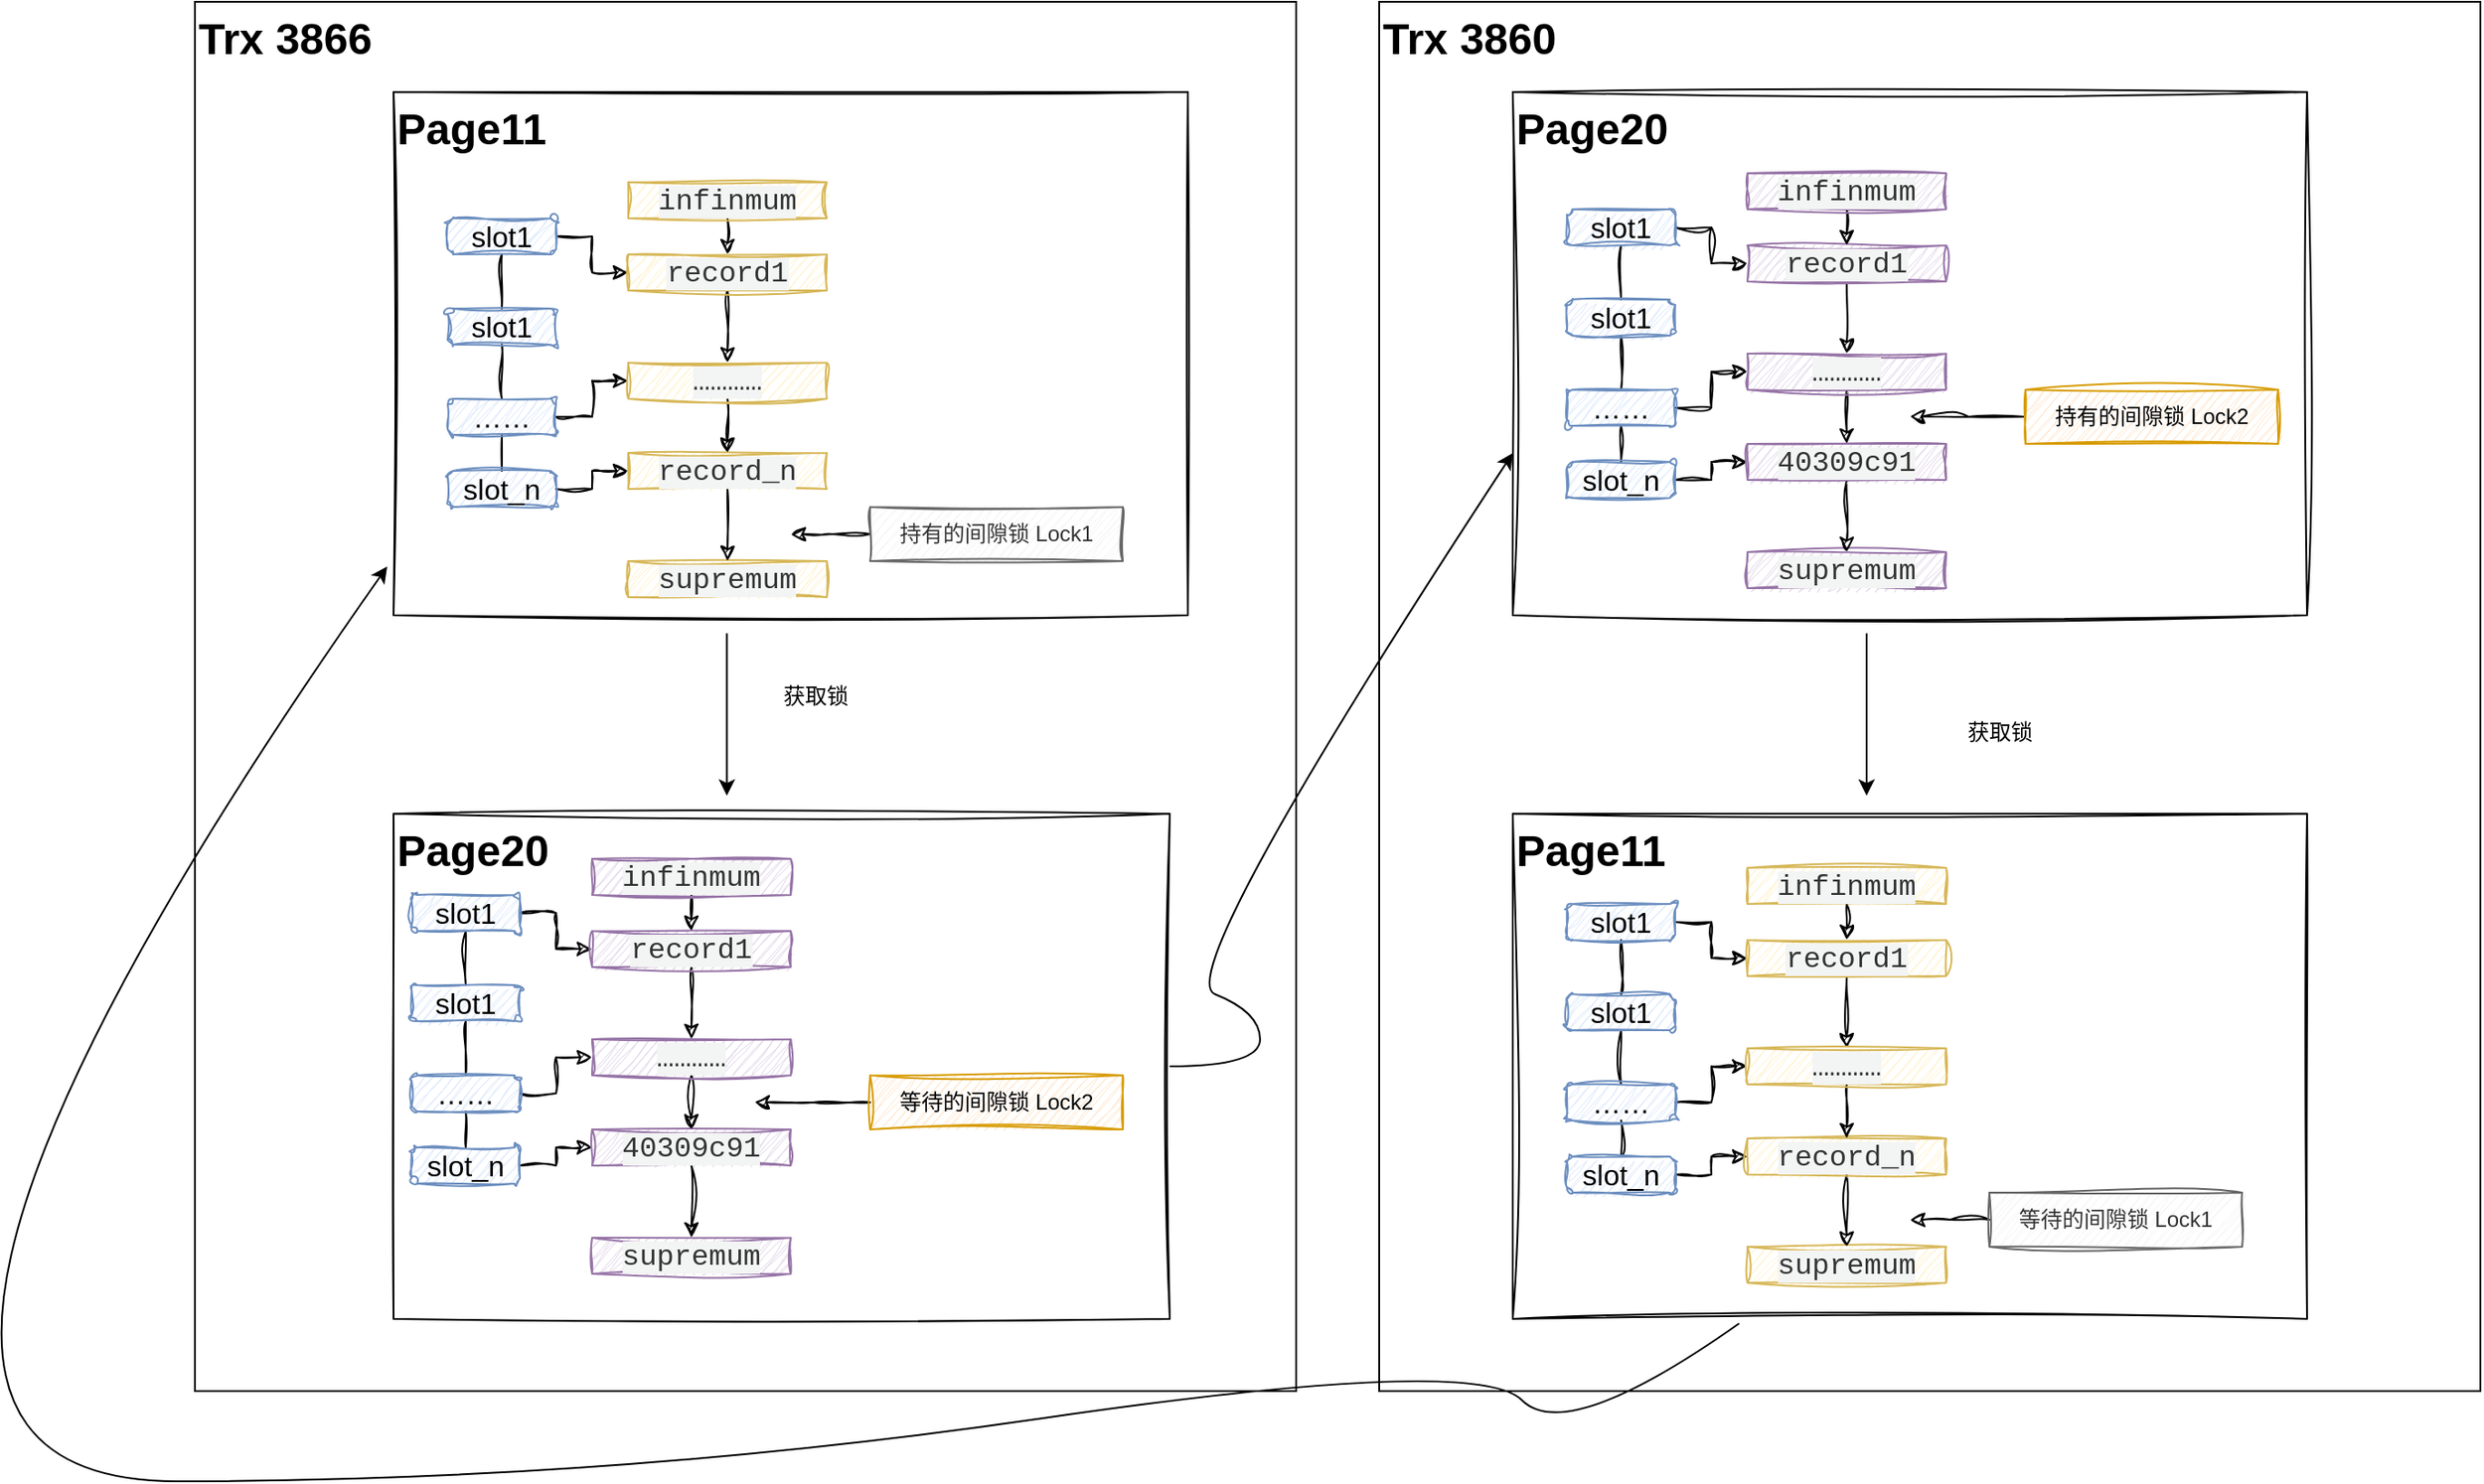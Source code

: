 <mxfile version="28.0.6">
  <diagram name="第 1 页" id="gZstSb-AEnhXTabwAb3Y">
    <mxGraphModel dx="1213" dy="828" grid="1" gridSize="10" guides="1" tooltips="1" connect="1" arrows="1" fold="1" page="1" pageScale="1" pageWidth="827" pageHeight="1169" math="0" shadow="0">
      <root>
        <mxCell id="0" />
        <mxCell id="1" parent="0" />
        <mxCell id="sMqYeS9YzzK1rNiu4NFK-7" style="edgeStyle=orthogonalEdgeStyle;rounded=0;orthogonalLoop=1;jettySize=auto;html=1;exitX=0.5;exitY=1;exitDx=0;exitDy=0;entryX=0.5;entryY=0;entryDx=0;entryDy=0;endArrow=none;endFill=0;fontSize=16;sketch=1;curveFitting=1;jiggle=2;" edge="1" parent="1" source="sMqYeS9YzzK1rNiu4NFK-2" target="sMqYeS9YzzK1rNiu4NFK-3">
          <mxGeometry relative="1" as="geometry" />
        </mxCell>
        <mxCell id="sMqYeS9YzzK1rNiu4NFK-19" style="edgeStyle=orthogonalEdgeStyle;rounded=0;orthogonalLoop=1;jettySize=auto;html=1;exitX=1;exitY=0.5;exitDx=0;exitDy=0;entryX=0;entryY=0.5;entryDx=0;entryDy=0;sketch=1;curveFitting=1;jiggle=2;" edge="1" parent="1" source="sMqYeS9YzzK1rNiu4NFK-2" target="sMqYeS9YzzK1rNiu4NFK-13">
          <mxGeometry relative="1" as="geometry" />
        </mxCell>
        <mxCell id="sMqYeS9YzzK1rNiu4NFK-2" value="slot1" style="rounded=1;whiteSpace=wrap;html=1;fontSize=16;sketch=1;curveFitting=1;jiggle=2;fillColor=#dae8fc;strokeColor=#6c8ebf;" vertex="1" parent="1">
          <mxGeometry x="420" y="190" width="60" height="20" as="geometry" />
        </mxCell>
        <mxCell id="sMqYeS9YzzK1rNiu4NFK-8" style="edgeStyle=orthogonalEdgeStyle;rounded=0;orthogonalLoop=1;jettySize=auto;html=1;exitX=0.5;exitY=1;exitDx=0;exitDy=0;entryX=0.5;entryY=0;entryDx=0;entryDy=0;endArrow=none;endFill=0;fontSize=16;sketch=1;curveFitting=1;jiggle=2;" edge="1" parent="1" source="sMqYeS9YzzK1rNiu4NFK-3" target="sMqYeS9YzzK1rNiu4NFK-4">
          <mxGeometry relative="1" as="geometry" />
        </mxCell>
        <mxCell id="sMqYeS9YzzK1rNiu4NFK-3" value="slot1" style="rounded=1;whiteSpace=wrap;html=1;fontSize=16;sketch=1;curveFitting=1;jiggle=2;fillColor=#dae8fc;strokeColor=#6c8ebf;" vertex="1" parent="1">
          <mxGeometry x="420" y="240" width="60" height="20" as="geometry" />
        </mxCell>
        <mxCell id="sMqYeS9YzzK1rNiu4NFK-9" style="edgeStyle=orthogonalEdgeStyle;rounded=0;orthogonalLoop=1;jettySize=auto;html=1;exitX=0.5;exitY=1;exitDx=0;exitDy=0;entryX=0.5;entryY=0;entryDx=0;entryDy=0;endArrow=none;endFill=0;fontSize=16;sketch=1;curveFitting=1;jiggle=2;" edge="1" parent="1" source="sMqYeS9YzzK1rNiu4NFK-4" target="sMqYeS9YzzK1rNiu4NFK-5">
          <mxGeometry relative="1" as="geometry" />
        </mxCell>
        <mxCell id="sMqYeS9YzzK1rNiu4NFK-20" style="edgeStyle=orthogonalEdgeStyle;rounded=0;orthogonalLoop=1;jettySize=auto;html=1;exitX=1;exitY=0.5;exitDx=0;exitDy=0;entryX=0;entryY=0.5;entryDx=0;entryDy=0;sketch=1;curveFitting=1;jiggle=2;" edge="1" parent="1" source="sMqYeS9YzzK1rNiu4NFK-4" target="sMqYeS9YzzK1rNiu4NFK-16">
          <mxGeometry relative="1" as="geometry" />
        </mxCell>
        <mxCell id="sMqYeS9YzzK1rNiu4NFK-4" value="……" style="rounded=1;whiteSpace=wrap;html=1;fontSize=16;sketch=1;curveFitting=1;jiggle=2;fillColor=#dae8fc;strokeColor=#6c8ebf;" vertex="1" parent="1">
          <mxGeometry x="420" y="290" width="60" height="20" as="geometry" />
        </mxCell>
        <mxCell id="sMqYeS9YzzK1rNiu4NFK-21" style="edgeStyle=orthogonalEdgeStyle;rounded=0;orthogonalLoop=1;jettySize=auto;html=1;exitX=1;exitY=0.5;exitDx=0;exitDy=0;entryX=0;entryY=0.5;entryDx=0;entryDy=0;sketch=1;curveFitting=1;jiggle=2;" edge="1" parent="1" source="sMqYeS9YzzK1rNiu4NFK-5" target="sMqYeS9YzzK1rNiu4NFK-11">
          <mxGeometry relative="1" as="geometry" />
        </mxCell>
        <mxCell id="sMqYeS9YzzK1rNiu4NFK-5" value="slot_n" style="rounded=1;whiteSpace=wrap;html=1;fontSize=16;sketch=1;curveFitting=1;jiggle=2;fillColor=#dae8fc;strokeColor=#6c8ebf;" vertex="1" parent="1">
          <mxGeometry x="420" y="330" width="60" height="20" as="geometry" />
        </mxCell>
        <mxCell id="sMqYeS9YzzK1rNiu4NFK-10" value="&lt;span style=&quot;color: rgb(51, 51, 51); font-family: &amp;quot;Lucida Console&amp;quot;, Consolas, Courier, monospace; orphans: 4; text-align: left; white-space-collapse: preserve; background-color: rgb(243, 244, 244);&quot;&gt;supremum&lt;/span&gt;" style="rounded=0;whiteSpace=wrap;html=1;fontSize=16;sketch=1;curveFitting=1;jiggle=2;fillColor=#fff2cc;strokeColor=#d6b656;" vertex="1" parent="1">
          <mxGeometry x="520" y="380" width="110" height="20" as="geometry" />
        </mxCell>
        <mxCell id="sMqYeS9YzzK1rNiu4NFK-12" style="edgeStyle=orthogonalEdgeStyle;rounded=0;orthogonalLoop=1;jettySize=auto;html=1;exitX=0.5;exitY=1;exitDx=0;exitDy=0;entryX=0.5;entryY=0;entryDx=0;entryDy=0;sketch=1;curveFitting=1;jiggle=2;" edge="1" parent="1" source="sMqYeS9YzzK1rNiu4NFK-11" target="sMqYeS9YzzK1rNiu4NFK-10">
          <mxGeometry relative="1" as="geometry" />
        </mxCell>
        <mxCell id="sMqYeS9YzzK1rNiu4NFK-11" value="&lt;span style=&quot;color: rgb(51, 51, 51); font-family: &amp;quot;Lucida Console&amp;quot;, Consolas, Courier, monospace; orphans: 4; text-align: left; white-space-collapse: preserve; background-color: rgb(243, 244, 244);&quot;&gt;record_n&lt;/span&gt;" style="rounded=0;whiteSpace=wrap;html=1;fontSize=16;sketch=1;curveFitting=1;jiggle=2;fillColor=#fff2cc;strokeColor=#d6b656;" vertex="1" parent="1">
          <mxGeometry x="520" y="320" width="110" height="20" as="geometry" />
        </mxCell>
        <mxCell id="sMqYeS9YzzK1rNiu4NFK-17" style="edgeStyle=orthogonalEdgeStyle;rounded=0;orthogonalLoop=1;jettySize=auto;html=1;exitX=0.5;exitY=1;exitDx=0;exitDy=0;sketch=1;curveFitting=1;jiggle=2;" edge="1" parent="1" source="sMqYeS9YzzK1rNiu4NFK-13" target="sMqYeS9YzzK1rNiu4NFK-16">
          <mxGeometry relative="1" as="geometry" />
        </mxCell>
        <mxCell id="sMqYeS9YzzK1rNiu4NFK-13" value="&lt;span style=&quot;color: rgb(51, 51, 51); font-family: &amp;quot;Lucida Console&amp;quot;, Consolas, Courier, monospace; orphans: 4; text-align: left; white-space-collapse: preserve; background-color: rgb(243, 244, 244);&quot;&gt;record1&lt;/span&gt;" style="rounded=0;whiteSpace=wrap;html=1;fontSize=16;sketch=1;curveFitting=1;jiggle=2;fillColor=#fff2cc;strokeColor=#d6b656;" vertex="1" parent="1">
          <mxGeometry x="520" y="210" width="110" height="20" as="geometry" />
        </mxCell>
        <mxCell id="sMqYeS9YzzK1rNiu4NFK-15" style="edgeStyle=orthogonalEdgeStyle;rounded=0;orthogonalLoop=1;jettySize=auto;html=1;exitX=0.5;exitY=1;exitDx=0;exitDy=0;entryX=0.5;entryY=0;entryDx=0;entryDy=0;sketch=1;curveFitting=1;jiggle=2;" edge="1" parent="1" source="sMqYeS9YzzK1rNiu4NFK-14" target="sMqYeS9YzzK1rNiu4NFK-13">
          <mxGeometry relative="1" as="geometry" />
        </mxCell>
        <mxCell id="sMqYeS9YzzK1rNiu4NFK-14" value="&lt;span style=&quot;color: rgb(51, 51, 51); font-family: &amp;quot;Lucida Console&amp;quot;, Consolas, Courier, monospace; orphans: 4; text-align: left; white-space-collapse: preserve; background-color: rgb(243, 244, 244);&quot;&gt;infinmum&lt;/span&gt;" style="rounded=0;whiteSpace=wrap;html=1;fontSize=16;fillColor=#fff2cc;strokeColor=#d6b656;sketch=1;curveFitting=1;jiggle=2;" vertex="1" parent="1">
          <mxGeometry x="520" y="170" width="110" height="20" as="geometry" />
        </mxCell>
        <mxCell id="sMqYeS9YzzK1rNiu4NFK-18" style="edgeStyle=orthogonalEdgeStyle;rounded=0;orthogonalLoop=1;jettySize=auto;html=1;exitX=0.5;exitY=1;exitDx=0;exitDy=0;entryX=0.5;entryY=0;entryDx=0;entryDy=0;sketch=1;curveFitting=1;jiggle=2;" edge="1" parent="1" source="sMqYeS9YzzK1rNiu4NFK-16" target="sMqYeS9YzzK1rNiu4NFK-11">
          <mxGeometry relative="1" as="geometry" />
        </mxCell>
        <mxCell id="sMqYeS9YzzK1rNiu4NFK-16" value="&lt;div style=&quot;orphans: 4; text-align: left;&quot;&gt;&lt;font face=&quot;Lucida Console, Consolas, Courier, monospace&quot; color=&quot;#333333&quot;&gt;&lt;span style=&quot;white-space-collapse: preserve; background-color: rgb(243, 244, 244);&quot;&gt;…………&lt;/span&gt;&lt;/font&gt;&lt;/div&gt;" style="rounded=0;whiteSpace=wrap;html=1;fontSize=16;sketch=1;curveFitting=1;jiggle=2;fillColor=#fff2cc;strokeColor=#d6b656;" vertex="1" parent="1">
          <mxGeometry x="520" y="270" width="110" height="20" as="geometry" />
        </mxCell>
        <mxCell id="sMqYeS9YzzK1rNiu4NFK-23" style="edgeStyle=orthogonalEdgeStyle;rounded=0;orthogonalLoop=1;jettySize=auto;html=1;exitX=0;exitY=0.5;exitDx=0;exitDy=0;sketch=1;curveFitting=1;jiggle=2;" edge="1" parent="1" source="sMqYeS9YzzK1rNiu4NFK-22">
          <mxGeometry relative="1" as="geometry">
            <mxPoint x="610" y="365.207" as="targetPoint" />
          </mxGeometry>
        </mxCell>
        <mxCell id="sMqYeS9YzzK1rNiu4NFK-22" value="持有的间隙锁 Lock1" style="rounded=0;whiteSpace=wrap;html=1;sketch=1;curveFitting=1;jiggle=2;fillColor=#f5f5f5;strokeColor=#666666;fontColor=#333333;" vertex="1" parent="1">
          <mxGeometry x="654" y="350" width="140" height="30" as="geometry" />
        </mxCell>
        <mxCell id="sMqYeS9YzzK1rNiu4NFK-24" style="edgeStyle=orthogonalEdgeStyle;rounded=0;orthogonalLoop=1;jettySize=auto;html=1;exitX=0.5;exitY=1;exitDx=0;exitDy=0;entryX=0.5;entryY=0;entryDx=0;entryDy=0;endArrow=none;endFill=0;fontSize=16;sketch=1;curveFitting=1;jiggle=2;" edge="1" parent="1" source="sMqYeS9YzzK1rNiu4NFK-26" target="sMqYeS9YzzK1rNiu4NFK-28">
          <mxGeometry relative="1" as="geometry" />
        </mxCell>
        <mxCell id="sMqYeS9YzzK1rNiu4NFK-25" style="edgeStyle=orthogonalEdgeStyle;rounded=0;orthogonalLoop=1;jettySize=auto;html=1;exitX=1;exitY=0.5;exitDx=0;exitDy=0;entryX=0;entryY=0.5;entryDx=0;entryDy=0;sketch=1;curveFitting=1;jiggle=2;" edge="1" parent="1" source="sMqYeS9YzzK1rNiu4NFK-26" target="sMqYeS9YzzK1rNiu4NFK-38">
          <mxGeometry relative="1" as="geometry" />
        </mxCell>
        <mxCell id="sMqYeS9YzzK1rNiu4NFK-26" value="slot1" style="rounded=1;whiteSpace=wrap;html=1;fontSize=16;sketch=1;curveFitting=1;jiggle=2;fillColor=#dae8fc;strokeColor=#6c8ebf;" vertex="1" parent="1">
          <mxGeometry x="400" y="565" width="60" height="20" as="geometry" />
        </mxCell>
        <mxCell id="sMqYeS9YzzK1rNiu4NFK-27" style="edgeStyle=orthogonalEdgeStyle;rounded=0;orthogonalLoop=1;jettySize=auto;html=1;exitX=0.5;exitY=1;exitDx=0;exitDy=0;entryX=0.5;entryY=0;entryDx=0;entryDy=0;endArrow=none;endFill=0;fontSize=16;sketch=1;curveFitting=1;jiggle=2;" edge="1" parent="1" source="sMqYeS9YzzK1rNiu4NFK-28" target="sMqYeS9YzzK1rNiu4NFK-31">
          <mxGeometry relative="1" as="geometry" />
        </mxCell>
        <mxCell id="sMqYeS9YzzK1rNiu4NFK-28" value="slot1" style="rounded=1;whiteSpace=wrap;html=1;fontSize=16;sketch=1;curveFitting=1;jiggle=2;fillColor=#dae8fc;strokeColor=#6c8ebf;" vertex="1" parent="1">
          <mxGeometry x="400" y="615" width="60" height="20" as="geometry" />
        </mxCell>
        <mxCell id="sMqYeS9YzzK1rNiu4NFK-29" style="edgeStyle=orthogonalEdgeStyle;rounded=0;orthogonalLoop=1;jettySize=auto;html=1;exitX=0.5;exitY=1;exitDx=0;exitDy=0;entryX=0.5;entryY=0;entryDx=0;entryDy=0;endArrow=none;endFill=0;fontSize=16;sketch=1;curveFitting=1;jiggle=2;" edge="1" parent="1" source="sMqYeS9YzzK1rNiu4NFK-31" target="sMqYeS9YzzK1rNiu4NFK-33">
          <mxGeometry relative="1" as="geometry" />
        </mxCell>
        <mxCell id="sMqYeS9YzzK1rNiu4NFK-30" style="edgeStyle=orthogonalEdgeStyle;rounded=0;orthogonalLoop=1;jettySize=auto;html=1;exitX=1;exitY=0.5;exitDx=0;exitDy=0;entryX=0;entryY=0.5;entryDx=0;entryDy=0;sketch=1;curveFitting=1;jiggle=2;" edge="1" parent="1" source="sMqYeS9YzzK1rNiu4NFK-31" target="sMqYeS9YzzK1rNiu4NFK-42">
          <mxGeometry relative="1" as="geometry" />
        </mxCell>
        <mxCell id="sMqYeS9YzzK1rNiu4NFK-31" value="……" style="rounded=1;whiteSpace=wrap;html=1;fontSize=16;sketch=1;curveFitting=1;jiggle=2;fillColor=#dae8fc;strokeColor=#6c8ebf;" vertex="1" parent="1">
          <mxGeometry x="400" y="665" width="60" height="20" as="geometry" />
        </mxCell>
        <mxCell id="sMqYeS9YzzK1rNiu4NFK-32" style="edgeStyle=orthogonalEdgeStyle;rounded=0;orthogonalLoop=1;jettySize=auto;html=1;exitX=1;exitY=0.5;exitDx=0;exitDy=0;entryX=0;entryY=0.5;entryDx=0;entryDy=0;sketch=1;curveFitting=1;jiggle=2;" edge="1" parent="1" source="sMqYeS9YzzK1rNiu4NFK-33" target="sMqYeS9YzzK1rNiu4NFK-36">
          <mxGeometry relative="1" as="geometry" />
        </mxCell>
        <mxCell id="sMqYeS9YzzK1rNiu4NFK-33" value="slot_n" style="rounded=1;whiteSpace=wrap;html=1;fontSize=16;sketch=1;curveFitting=1;jiggle=2;fillColor=#dae8fc;strokeColor=#6c8ebf;" vertex="1" parent="1">
          <mxGeometry x="400" y="705" width="60" height="20" as="geometry" />
        </mxCell>
        <mxCell id="sMqYeS9YzzK1rNiu4NFK-34" value="&lt;span style=&quot;color: rgb(51, 51, 51); font-family: &amp;quot;Lucida Console&amp;quot;, Consolas, Courier, monospace; orphans: 4; text-align: left; white-space-collapse: preserve; background-color: rgb(243, 244, 244);&quot;&gt;supremum&lt;/span&gt;" style="rounded=0;whiteSpace=wrap;html=1;fontSize=16;sketch=1;curveFitting=1;jiggle=2;fillColor=#e1d5e7;strokeColor=#9673a6;" vertex="1" parent="1">
          <mxGeometry x="500" y="755" width="110" height="20" as="geometry" />
        </mxCell>
        <mxCell id="sMqYeS9YzzK1rNiu4NFK-35" style="edgeStyle=orthogonalEdgeStyle;rounded=0;orthogonalLoop=1;jettySize=auto;html=1;exitX=0.5;exitY=1;exitDx=0;exitDy=0;entryX=0.5;entryY=0;entryDx=0;entryDy=0;sketch=1;curveFitting=1;jiggle=2;" edge="1" parent="1" source="sMqYeS9YzzK1rNiu4NFK-36" target="sMqYeS9YzzK1rNiu4NFK-34">
          <mxGeometry relative="1" as="geometry" />
        </mxCell>
        <mxCell id="sMqYeS9YzzK1rNiu4NFK-36" value="&lt;span style=&quot;color: rgb(51, 51, 51); font-family: &amp;quot;Lucida Console&amp;quot;, Consolas, Courier, monospace; orphans: 4; text-align: left; white-space-collapse: preserve; background-color: rgb(243, 244, 244);&quot;&gt;40309c91&lt;/span&gt;" style="rounded=0;whiteSpace=wrap;html=1;fontSize=16;sketch=1;curveFitting=1;jiggle=2;fillColor=#e1d5e7;strokeColor=#9673a6;" vertex="1" parent="1">
          <mxGeometry x="500" y="695" width="110" height="20" as="geometry" />
        </mxCell>
        <mxCell id="sMqYeS9YzzK1rNiu4NFK-37" style="edgeStyle=orthogonalEdgeStyle;rounded=0;orthogonalLoop=1;jettySize=auto;html=1;exitX=0.5;exitY=1;exitDx=0;exitDy=0;sketch=1;curveFitting=1;jiggle=2;" edge="1" parent="1" source="sMqYeS9YzzK1rNiu4NFK-38" target="sMqYeS9YzzK1rNiu4NFK-42">
          <mxGeometry relative="1" as="geometry" />
        </mxCell>
        <mxCell id="sMqYeS9YzzK1rNiu4NFK-38" value="&lt;span style=&quot;color: rgb(51, 51, 51); font-family: &amp;quot;Lucida Console&amp;quot;, Consolas, Courier, monospace; orphans: 4; text-align: left; white-space-collapse: preserve; background-color: rgb(243, 244, 244);&quot;&gt;record1&lt;/span&gt;" style="rounded=0;whiteSpace=wrap;html=1;fontSize=16;sketch=1;curveFitting=1;jiggle=2;fillColor=#e1d5e7;strokeColor=#9673a6;" vertex="1" parent="1">
          <mxGeometry x="500" y="585" width="110" height="20" as="geometry" />
        </mxCell>
        <mxCell id="sMqYeS9YzzK1rNiu4NFK-39" style="edgeStyle=orthogonalEdgeStyle;rounded=0;orthogonalLoop=1;jettySize=auto;html=1;exitX=0.5;exitY=1;exitDx=0;exitDy=0;entryX=0.5;entryY=0;entryDx=0;entryDy=0;sketch=1;curveFitting=1;jiggle=2;" edge="1" parent="1" source="sMqYeS9YzzK1rNiu4NFK-40" target="sMqYeS9YzzK1rNiu4NFK-38">
          <mxGeometry relative="1" as="geometry" />
        </mxCell>
        <mxCell id="sMqYeS9YzzK1rNiu4NFK-40" value="&lt;span style=&quot;color: rgb(51, 51, 51); font-family: &amp;quot;Lucida Console&amp;quot;, Consolas, Courier, monospace; orphans: 4; text-align: left; white-space-collapse: preserve; background-color: rgb(243, 244, 244);&quot;&gt;infinmum&lt;/span&gt;" style="rounded=0;whiteSpace=wrap;html=1;fontSize=16;sketch=1;curveFitting=1;jiggle=2;fillColor=#e1d5e7;strokeColor=#9673a6;" vertex="1" parent="1">
          <mxGeometry x="500" y="545" width="110" height="20" as="geometry" />
        </mxCell>
        <mxCell id="sMqYeS9YzzK1rNiu4NFK-41" style="edgeStyle=orthogonalEdgeStyle;rounded=0;orthogonalLoop=1;jettySize=auto;html=1;exitX=0.5;exitY=1;exitDx=0;exitDy=0;entryX=0.5;entryY=0;entryDx=0;entryDy=0;sketch=1;curveFitting=1;jiggle=2;" edge="1" parent="1" source="sMqYeS9YzzK1rNiu4NFK-42" target="sMqYeS9YzzK1rNiu4NFK-36">
          <mxGeometry relative="1" as="geometry" />
        </mxCell>
        <mxCell id="sMqYeS9YzzK1rNiu4NFK-42" value="&lt;div style=&quot;orphans: 4; text-align: left;&quot;&gt;&lt;font face=&quot;Lucida Console, Consolas, Courier, monospace&quot; color=&quot;#333333&quot;&gt;&lt;span style=&quot;white-space-collapse: preserve; background-color: rgb(243, 244, 244);&quot;&gt;…………&lt;/span&gt;&lt;/font&gt;&lt;/div&gt;" style="rounded=0;whiteSpace=wrap;html=1;fontSize=16;sketch=1;curveFitting=1;jiggle=2;fillColor=#e1d5e7;strokeColor=#9673a6;" vertex="1" parent="1">
          <mxGeometry x="500" y="645" width="110" height="20" as="geometry" />
        </mxCell>
        <mxCell id="sMqYeS9YzzK1rNiu4NFK-46" style="edgeStyle=orthogonalEdgeStyle;rounded=0;orthogonalLoop=1;jettySize=auto;html=1;exitX=0;exitY=0.5;exitDx=0;exitDy=0;sketch=1;curveFitting=1;jiggle=2;" edge="1" parent="1" source="sMqYeS9YzzK1rNiu4NFK-45">
          <mxGeometry relative="1" as="geometry">
            <mxPoint x="590" y="679.862" as="targetPoint" />
          </mxGeometry>
        </mxCell>
        <mxCell id="sMqYeS9YzzK1rNiu4NFK-45" value="等待的间隙锁 Lock2" style="rounded=0;whiteSpace=wrap;html=1;sketch=1;curveFitting=1;jiggle=2;fillColor=#ffe6cc;strokeColor=#d79b00;" vertex="1" parent="1">
          <mxGeometry x="654" y="665" width="140" height="30" as="geometry" />
        </mxCell>
        <mxCell id="sMqYeS9YzzK1rNiu4NFK-131" style="edgeStyle=orthogonalEdgeStyle;rounded=0;orthogonalLoop=1;jettySize=auto;html=1;exitX=0.5;exitY=1;exitDx=0;exitDy=0;entryX=0.5;entryY=0;entryDx=0;entryDy=0;endArrow=none;endFill=0;fontSize=16;sketch=1;curveFitting=1;jiggle=2;" edge="1" parent="1" source="sMqYeS9YzzK1rNiu4NFK-133" target="sMqYeS9YzzK1rNiu4NFK-135">
          <mxGeometry relative="1" as="geometry" />
        </mxCell>
        <mxCell id="sMqYeS9YzzK1rNiu4NFK-132" style="edgeStyle=orthogonalEdgeStyle;rounded=0;orthogonalLoop=1;jettySize=auto;html=1;exitX=1;exitY=0.5;exitDx=0;exitDy=0;entryX=0;entryY=0.5;entryDx=0;entryDy=0;sketch=1;curveFitting=1;jiggle=2;" edge="1" parent="1" source="sMqYeS9YzzK1rNiu4NFK-133" target="sMqYeS9YzzK1rNiu4NFK-145">
          <mxGeometry relative="1" as="geometry" />
        </mxCell>
        <mxCell id="sMqYeS9YzzK1rNiu4NFK-133" value="slot1" style="rounded=1;whiteSpace=wrap;html=1;fontSize=16;sketch=1;curveFitting=1;jiggle=2;fillColor=#dae8fc;strokeColor=#6c8ebf;" vertex="1" parent="1">
          <mxGeometry x="1040" y="185" width="60" height="20" as="geometry" />
        </mxCell>
        <mxCell id="sMqYeS9YzzK1rNiu4NFK-134" style="edgeStyle=orthogonalEdgeStyle;rounded=0;orthogonalLoop=1;jettySize=auto;html=1;exitX=0.5;exitY=1;exitDx=0;exitDy=0;entryX=0.5;entryY=0;entryDx=0;entryDy=0;endArrow=none;endFill=0;fontSize=16;sketch=1;curveFitting=1;jiggle=2;" edge="1" parent="1" source="sMqYeS9YzzK1rNiu4NFK-135" target="sMqYeS9YzzK1rNiu4NFK-138">
          <mxGeometry relative="1" as="geometry" />
        </mxCell>
        <mxCell id="sMqYeS9YzzK1rNiu4NFK-135" value="slot1" style="rounded=1;whiteSpace=wrap;html=1;fontSize=16;sketch=1;curveFitting=1;jiggle=2;fillColor=#dae8fc;strokeColor=#6c8ebf;" vertex="1" parent="1">
          <mxGeometry x="1040" y="235" width="60" height="20" as="geometry" />
        </mxCell>
        <mxCell id="sMqYeS9YzzK1rNiu4NFK-136" style="edgeStyle=orthogonalEdgeStyle;rounded=0;orthogonalLoop=1;jettySize=auto;html=1;exitX=0.5;exitY=1;exitDx=0;exitDy=0;entryX=0.5;entryY=0;entryDx=0;entryDy=0;endArrow=none;endFill=0;fontSize=16;sketch=1;curveFitting=1;jiggle=2;" edge="1" parent="1" source="sMqYeS9YzzK1rNiu4NFK-138" target="sMqYeS9YzzK1rNiu4NFK-140">
          <mxGeometry relative="1" as="geometry" />
        </mxCell>
        <mxCell id="sMqYeS9YzzK1rNiu4NFK-137" style="edgeStyle=orthogonalEdgeStyle;rounded=0;orthogonalLoop=1;jettySize=auto;html=1;exitX=1;exitY=0.5;exitDx=0;exitDy=0;entryX=0;entryY=0.5;entryDx=0;entryDy=0;sketch=1;curveFitting=1;jiggle=2;" edge="1" parent="1" source="sMqYeS9YzzK1rNiu4NFK-138" target="sMqYeS9YzzK1rNiu4NFK-149">
          <mxGeometry relative="1" as="geometry" />
        </mxCell>
        <mxCell id="sMqYeS9YzzK1rNiu4NFK-138" value="……" style="rounded=1;whiteSpace=wrap;html=1;fontSize=16;sketch=1;curveFitting=1;jiggle=2;fillColor=#dae8fc;strokeColor=#6c8ebf;" vertex="1" parent="1">
          <mxGeometry x="1040" y="285" width="60" height="20" as="geometry" />
        </mxCell>
        <mxCell id="sMqYeS9YzzK1rNiu4NFK-139" style="edgeStyle=orthogonalEdgeStyle;rounded=0;orthogonalLoop=1;jettySize=auto;html=1;exitX=1;exitY=0.5;exitDx=0;exitDy=0;entryX=0;entryY=0.5;entryDx=0;entryDy=0;sketch=1;curveFitting=1;jiggle=2;" edge="1" parent="1" source="sMqYeS9YzzK1rNiu4NFK-140" target="sMqYeS9YzzK1rNiu4NFK-143">
          <mxGeometry relative="1" as="geometry" />
        </mxCell>
        <mxCell id="sMqYeS9YzzK1rNiu4NFK-140" value="slot_n" style="rounded=1;whiteSpace=wrap;html=1;fontSize=16;sketch=1;curveFitting=1;jiggle=2;fillColor=#dae8fc;strokeColor=#6c8ebf;" vertex="1" parent="1">
          <mxGeometry x="1040" y="325" width="60" height="20" as="geometry" />
        </mxCell>
        <mxCell id="sMqYeS9YzzK1rNiu4NFK-141" value="&lt;span style=&quot;color: rgb(51, 51, 51); font-family: &amp;quot;Lucida Console&amp;quot;, Consolas, Courier, monospace; orphans: 4; text-align: left; white-space-collapse: preserve; background-color: rgb(243, 244, 244);&quot;&gt;supremum&lt;/span&gt;" style="rounded=0;whiteSpace=wrap;html=1;fontSize=16;sketch=1;curveFitting=1;jiggle=2;fillColor=#e1d5e7;strokeColor=#9673a6;" vertex="1" parent="1">
          <mxGeometry x="1140" y="375" width="110" height="20" as="geometry" />
        </mxCell>
        <mxCell id="sMqYeS9YzzK1rNiu4NFK-142" style="edgeStyle=orthogonalEdgeStyle;rounded=0;orthogonalLoop=1;jettySize=auto;html=1;exitX=0.5;exitY=1;exitDx=0;exitDy=0;entryX=0.5;entryY=0;entryDx=0;entryDy=0;sketch=1;curveFitting=1;jiggle=2;" edge="1" parent="1" source="sMqYeS9YzzK1rNiu4NFK-143" target="sMqYeS9YzzK1rNiu4NFK-141">
          <mxGeometry relative="1" as="geometry" />
        </mxCell>
        <mxCell id="sMqYeS9YzzK1rNiu4NFK-143" value="&lt;span style=&quot;color: rgb(51, 51, 51); font-family: &amp;quot;Lucida Console&amp;quot;, Consolas, Courier, monospace; orphans: 4; text-align: left; white-space-collapse: preserve; background-color: rgb(243, 244, 244);&quot;&gt;40309c91&lt;/span&gt;" style="rounded=0;whiteSpace=wrap;html=1;fontSize=16;sketch=1;curveFitting=1;jiggle=2;fillColor=#e1d5e7;strokeColor=#9673a6;" vertex="1" parent="1">
          <mxGeometry x="1140" y="315" width="110" height="20" as="geometry" />
        </mxCell>
        <mxCell id="sMqYeS9YzzK1rNiu4NFK-144" style="edgeStyle=orthogonalEdgeStyle;rounded=0;orthogonalLoop=1;jettySize=auto;html=1;exitX=0.5;exitY=1;exitDx=0;exitDy=0;sketch=1;curveFitting=1;jiggle=2;" edge="1" parent="1" source="sMqYeS9YzzK1rNiu4NFK-145" target="sMqYeS9YzzK1rNiu4NFK-149">
          <mxGeometry relative="1" as="geometry" />
        </mxCell>
        <mxCell id="sMqYeS9YzzK1rNiu4NFK-145" value="&lt;span style=&quot;color: rgb(51, 51, 51); font-family: &amp;quot;Lucida Console&amp;quot;, Consolas, Courier, monospace; orphans: 4; text-align: left; white-space-collapse: preserve; background-color: rgb(243, 244, 244);&quot;&gt;record1&lt;/span&gt;" style="rounded=0;whiteSpace=wrap;html=1;fontSize=16;sketch=1;curveFitting=1;jiggle=2;fillColor=#e1d5e7;strokeColor=#9673a6;" vertex="1" parent="1">
          <mxGeometry x="1140" y="205" width="110" height="20" as="geometry" />
        </mxCell>
        <mxCell id="sMqYeS9YzzK1rNiu4NFK-146" style="edgeStyle=orthogonalEdgeStyle;rounded=0;orthogonalLoop=1;jettySize=auto;html=1;exitX=0.5;exitY=1;exitDx=0;exitDy=0;entryX=0.5;entryY=0;entryDx=0;entryDy=0;sketch=1;curveFitting=1;jiggle=2;" edge="1" parent="1" source="sMqYeS9YzzK1rNiu4NFK-147" target="sMqYeS9YzzK1rNiu4NFK-145">
          <mxGeometry relative="1" as="geometry" />
        </mxCell>
        <mxCell id="sMqYeS9YzzK1rNiu4NFK-147" value="&lt;span style=&quot;color: rgb(51, 51, 51); font-family: &amp;quot;Lucida Console&amp;quot;, Consolas, Courier, monospace; orphans: 4; text-align: left; white-space-collapse: preserve; background-color: rgb(243, 244, 244);&quot;&gt;infinmum&lt;/span&gt;" style="rounded=0;whiteSpace=wrap;html=1;fontSize=16;sketch=1;curveFitting=1;jiggle=2;fillColor=#e1d5e7;strokeColor=#9673a6;" vertex="1" parent="1">
          <mxGeometry x="1140" y="165" width="110" height="20" as="geometry" />
        </mxCell>
        <mxCell id="sMqYeS9YzzK1rNiu4NFK-148" style="edgeStyle=orthogonalEdgeStyle;rounded=0;orthogonalLoop=1;jettySize=auto;html=1;exitX=0.5;exitY=1;exitDx=0;exitDy=0;entryX=0.5;entryY=0;entryDx=0;entryDy=0;sketch=1;curveFitting=1;jiggle=2;" edge="1" parent="1" source="sMqYeS9YzzK1rNiu4NFK-149" target="sMqYeS9YzzK1rNiu4NFK-143">
          <mxGeometry relative="1" as="geometry" />
        </mxCell>
        <mxCell id="sMqYeS9YzzK1rNiu4NFK-149" value="&lt;div style=&quot;orphans: 4; text-align: left;&quot;&gt;&lt;font face=&quot;Lucida Console, Consolas, Courier, monospace&quot; color=&quot;#333333&quot;&gt;&lt;span style=&quot;white-space-collapse: preserve; background-color: rgb(243, 244, 244);&quot;&gt;…………&lt;/span&gt;&lt;/font&gt;&lt;/div&gt;" style="rounded=0;whiteSpace=wrap;html=1;fontSize=16;sketch=1;curveFitting=1;jiggle=2;fillColor=#e1d5e7;strokeColor=#9673a6;" vertex="1" parent="1">
          <mxGeometry x="1140" y="265" width="110" height="20" as="geometry" />
        </mxCell>
        <mxCell id="sMqYeS9YzzK1rNiu4NFK-150" style="edgeStyle=orthogonalEdgeStyle;rounded=0;orthogonalLoop=1;jettySize=auto;html=1;exitX=0;exitY=0.5;exitDx=0;exitDy=0;sketch=1;curveFitting=1;jiggle=2;" edge="1" parent="1" source="sMqYeS9YzzK1rNiu4NFK-151">
          <mxGeometry relative="1" as="geometry">
            <mxPoint x="1230" y="299.862" as="targetPoint" />
          </mxGeometry>
        </mxCell>
        <mxCell id="sMqYeS9YzzK1rNiu4NFK-151" value="持有的间隙锁 Lock2" style="rounded=0;whiteSpace=wrap;html=1;sketch=1;curveFitting=1;jiggle=2;fillColor=#ffe6cc;strokeColor=#d79b00;" vertex="1" parent="1">
          <mxGeometry x="1294" y="285" width="140" height="30" as="geometry" />
        </mxCell>
        <mxCell id="sMqYeS9YzzK1rNiu4NFK-152" style="edgeStyle=orthogonalEdgeStyle;rounded=0;orthogonalLoop=1;jettySize=auto;html=1;exitX=0.5;exitY=1;exitDx=0;exitDy=0;entryX=0.5;entryY=0;entryDx=0;entryDy=0;endArrow=none;endFill=0;fontSize=16;sketch=1;curveFitting=1;jiggle=2;" edge="1" parent="1" source="sMqYeS9YzzK1rNiu4NFK-154" target="sMqYeS9YzzK1rNiu4NFK-156">
          <mxGeometry relative="1" as="geometry" />
        </mxCell>
        <mxCell id="sMqYeS9YzzK1rNiu4NFK-153" style="edgeStyle=orthogonalEdgeStyle;rounded=0;orthogonalLoop=1;jettySize=auto;html=1;exitX=1;exitY=0.5;exitDx=0;exitDy=0;entryX=0;entryY=0.5;entryDx=0;entryDy=0;sketch=1;curveFitting=1;jiggle=2;" edge="1" parent="1" source="sMqYeS9YzzK1rNiu4NFK-154" target="sMqYeS9YzzK1rNiu4NFK-166">
          <mxGeometry relative="1" as="geometry" />
        </mxCell>
        <mxCell id="sMqYeS9YzzK1rNiu4NFK-154" value="slot1" style="rounded=1;whiteSpace=wrap;html=1;fontSize=16;sketch=1;curveFitting=1;jiggle=2;fillColor=#dae8fc;strokeColor=#6c8ebf;" vertex="1" parent="1">
          <mxGeometry x="1040" y="570" width="60" height="20" as="geometry" />
        </mxCell>
        <mxCell id="sMqYeS9YzzK1rNiu4NFK-155" style="edgeStyle=orthogonalEdgeStyle;rounded=0;orthogonalLoop=1;jettySize=auto;html=1;exitX=0.5;exitY=1;exitDx=0;exitDy=0;entryX=0.5;entryY=0;entryDx=0;entryDy=0;endArrow=none;endFill=0;fontSize=16;sketch=1;curveFitting=1;jiggle=2;" edge="1" parent="1" source="sMqYeS9YzzK1rNiu4NFK-156" target="sMqYeS9YzzK1rNiu4NFK-159">
          <mxGeometry relative="1" as="geometry" />
        </mxCell>
        <mxCell id="sMqYeS9YzzK1rNiu4NFK-156" value="slot1" style="rounded=1;whiteSpace=wrap;html=1;fontSize=16;sketch=1;curveFitting=1;jiggle=2;fillColor=#dae8fc;strokeColor=#6c8ebf;" vertex="1" parent="1">
          <mxGeometry x="1040" y="620" width="60" height="20" as="geometry" />
        </mxCell>
        <mxCell id="sMqYeS9YzzK1rNiu4NFK-157" style="edgeStyle=orthogonalEdgeStyle;rounded=0;orthogonalLoop=1;jettySize=auto;html=1;exitX=0.5;exitY=1;exitDx=0;exitDy=0;entryX=0.5;entryY=0;entryDx=0;entryDy=0;endArrow=none;endFill=0;fontSize=16;sketch=1;curveFitting=1;jiggle=2;" edge="1" parent="1" source="sMqYeS9YzzK1rNiu4NFK-159" target="sMqYeS9YzzK1rNiu4NFK-161">
          <mxGeometry relative="1" as="geometry" />
        </mxCell>
        <mxCell id="sMqYeS9YzzK1rNiu4NFK-158" style="edgeStyle=orthogonalEdgeStyle;rounded=0;orthogonalLoop=1;jettySize=auto;html=1;exitX=1;exitY=0.5;exitDx=0;exitDy=0;entryX=0;entryY=0.5;entryDx=0;entryDy=0;sketch=1;curveFitting=1;jiggle=2;" edge="1" parent="1" source="sMqYeS9YzzK1rNiu4NFK-159" target="sMqYeS9YzzK1rNiu4NFK-170">
          <mxGeometry relative="1" as="geometry" />
        </mxCell>
        <mxCell id="sMqYeS9YzzK1rNiu4NFK-159" value="……" style="rounded=1;whiteSpace=wrap;html=1;fontSize=16;sketch=1;curveFitting=1;jiggle=2;fillColor=#dae8fc;strokeColor=#6c8ebf;" vertex="1" parent="1">
          <mxGeometry x="1040" y="670" width="60" height="20" as="geometry" />
        </mxCell>
        <mxCell id="sMqYeS9YzzK1rNiu4NFK-160" style="edgeStyle=orthogonalEdgeStyle;rounded=0;orthogonalLoop=1;jettySize=auto;html=1;exitX=1;exitY=0.5;exitDx=0;exitDy=0;entryX=0;entryY=0.5;entryDx=0;entryDy=0;sketch=1;curveFitting=1;jiggle=2;" edge="1" parent="1" source="sMqYeS9YzzK1rNiu4NFK-161" target="sMqYeS9YzzK1rNiu4NFK-164">
          <mxGeometry relative="1" as="geometry" />
        </mxCell>
        <mxCell id="sMqYeS9YzzK1rNiu4NFK-161" value="slot_n" style="rounded=1;whiteSpace=wrap;html=1;fontSize=16;sketch=1;curveFitting=1;jiggle=2;fillColor=#dae8fc;strokeColor=#6c8ebf;" vertex="1" parent="1">
          <mxGeometry x="1040" y="710" width="60" height="20" as="geometry" />
        </mxCell>
        <mxCell id="sMqYeS9YzzK1rNiu4NFK-162" value="&lt;span style=&quot;color: rgb(51, 51, 51); font-family: &amp;quot;Lucida Console&amp;quot;, Consolas, Courier, monospace; orphans: 4; text-align: left; white-space-collapse: preserve; background-color: rgb(243, 244, 244);&quot;&gt;supremum&lt;/span&gt;" style="rounded=0;whiteSpace=wrap;html=1;fontSize=16;sketch=1;curveFitting=1;jiggle=2;fillColor=#fff2cc;strokeColor=#d6b656;" vertex="1" parent="1">
          <mxGeometry x="1140" y="760" width="110" height="20" as="geometry" />
        </mxCell>
        <mxCell id="sMqYeS9YzzK1rNiu4NFK-163" style="edgeStyle=orthogonalEdgeStyle;rounded=0;orthogonalLoop=1;jettySize=auto;html=1;exitX=0.5;exitY=1;exitDx=0;exitDy=0;entryX=0.5;entryY=0;entryDx=0;entryDy=0;sketch=1;curveFitting=1;jiggle=2;" edge="1" parent="1" source="sMqYeS9YzzK1rNiu4NFK-164" target="sMqYeS9YzzK1rNiu4NFK-162">
          <mxGeometry relative="1" as="geometry" />
        </mxCell>
        <mxCell id="sMqYeS9YzzK1rNiu4NFK-164" value="&lt;span style=&quot;color: rgb(51, 51, 51); font-family: &amp;quot;Lucida Console&amp;quot;, Consolas, Courier, monospace; orphans: 4; text-align: left; white-space-collapse: preserve; background-color: rgb(243, 244, 244);&quot;&gt;record_n&lt;/span&gt;" style="rounded=0;whiteSpace=wrap;html=1;fontSize=16;sketch=1;curveFitting=1;jiggle=2;fillColor=#fff2cc;strokeColor=#d6b656;" vertex="1" parent="1">
          <mxGeometry x="1140" y="700" width="110" height="20" as="geometry" />
        </mxCell>
        <mxCell id="sMqYeS9YzzK1rNiu4NFK-165" style="edgeStyle=orthogonalEdgeStyle;rounded=0;orthogonalLoop=1;jettySize=auto;html=1;exitX=0.5;exitY=1;exitDx=0;exitDy=0;sketch=1;curveFitting=1;jiggle=2;" edge="1" parent="1" source="sMqYeS9YzzK1rNiu4NFK-166" target="sMqYeS9YzzK1rNiu4NFK-170">
          <mxGeometry relative="1" as="geometry" />
        </mxCell>
        <mxCell id="sMqYeS9YzzK1rNiu4NFK-166" value="&lt;span style=&quot;color: rgb(51, 51, 51); font-family: &amp;quot;Lucida Console&amp;quot;, Consolas, Courier, monospace; orphans: 4; text-align: left; white-space-collapse: preserve; background-color: rgb(243, 244, 244);&quot;&gt;record1&lt;/span&gt;" style="rounded=0;whiteSpace=wrap;html=1;fontSize=16;sketch=1;curveFitting=1;jiggle=2;fillColor=#fff2cc;strokeColor=#d6b656;" vertex="1" parent="1">
          <mxGeometry x="1140" y="590" width="110" height="20" as="geometry" />
        </mxCell>
        <mxCell id="sMqYeS9YzzK1rNiu4NFK-167" style="edgeStyle=orthogonalEdgeStyle;rounded=0;orthogonalLoop=1;jettySize=auto;html=1;exitX=0.5;exitY=1;exitDx=0;exitDy=0;entryX=0.5;entryY=0;entryDx=0;entryDy=0;sketch=1;curveFitting=1;jiggle=2;" edge="1" parent="1" source="sMqYeS9YzzK1rNiu4NFK-168" target="sMqYeS9YzzK1rNiu4NFK-166">
          <mxGeometry relative="1" as="geometry" />
        </mxCell>
        <mxCell id="sMqYeS9YzzK1rNiu4NFK-168" value="&lt;span style=&quot;color: rgb(51, 51, 51); font-family: &amp;quot;Lucida Console&amp;quot;, Consolas, Courier, monospace; orphans: 4; text-align: left; white-space-collapse: preserve; background-color: rgb(243, 244, 244);&quot;&gt;infinmum&lt;/span&gt;" style="rounded=0;whiteSpace=wrap;html=1;fontSize=16;fillColor=#fff2cc;strokeColor=#d6b656;sketch=1;curveFitting=1;jiggle=2;" vertex="1" parent="1">
          <mxGeometry x="1140" y="550" width="110" height="20" as="geometry" />
        </mxCell>
        <mxCell id="sMqYeS9YzzK1rNiu4NFK-169" style="edgeStyle=orthogonalEdgeStyle;rounded=0;orthogonalLoop=1;jettySize=auto;html=1;exitX=0.5;exitY=1;exitDx=0;exitDy=0;entryX=0.5;entryY=0;entryDx=0;entryDy=0;sketch=1;curveFitting=1;jiggle=2;" edge="1" parent="1" source="sMqYeS9YzzK1rNiu4NFK-170" target="sMqYeS9YzzK1rNiu4NFK-164">
          <mxGeometry relative="1" as="geometry" />
        </mxCell>
        <mxCell id="sMqYeS9YzzK1rNiu4NFK-170" value="&lt;div style=&quot;orphans: 4; text-align: left;&quot;&gt;&lt;font face=&quot;Lucida Console, Consolas, Courier, monospace&quot; color=&quot;#333333&quot;&gt;&lt;span style=&quot;white-space-collapse: preserve; background-color: rgb(243, 244, 244);&quot;&gt;…………&lt;/span&gt;&lt;/font&gt;&lt;/div&gt;" style="rounded=0;whiteSpace=wrap;html=1;fontSize=16;sketch=1;curveFitting=1;jiggle=2;fillColor=#fff2cc;strokeColor=#d6b656;" vertex="1" parent="1">
          <mxGeometry x="1140" y="650" width="110" height="20" as="geometry" />
        </mxCell>
        <mxCell id="sMqYeS9YzzK1rNiu4NFK-171" style="edgeStyle=orthogonalEdgeStyle;rounded=0;orthogonalLoop=1;jettySize=auto;html=1;exitX=0;exitY=0.5;exitDx=0;exitDy=0;sketch=1;curveFitting=1;jiggle=2;" edge="1" parent="1" source="sMqYeS9YzzK1rNiu4NFK-172">
          <mxGeometry relative="1" as="geometry">
            <mxPoint x="1230" y="745.207" as="targetPoint" />
          </mxGeometry>
        </mxCell>
        <mxCell id="sMqYeS9YzzK1rNiu4NFK-172" value="等待的间隙锁 Lock1" style="rounded=0;whiteSpace=wrap;html=1;sketch=1;curveFitting=1;jiggle=2;fillColor=#f5f5f5;strokeColor=#666666;fontColor=#333333;" vertex="1" parent="1">
          <mxGeometry x="1274" y="730" width="140" height="30" as="geometry" />
        </mxCell>
        <mxCell id="sMqYeS9YzzK1rNiu4NFK-173" value="&lt;h1 style=&quot;margin-top: 0px;&quot;&gt;Page11&lt;/h1&gt;" style="text;html=1;whiteSpace=wrap;overflow=hidden;rounded=0;sketch=1;curveFitting=1;jiggle=2;strokeColor=default;" vertex="1" parent="1">
          <mxGeometry x="390" y="120" width="440" height="290" as="geometry" />
        </mxCell>
        <mxCell id="sMqYeS9YzzK1rNiu4NFK-174" value="&lt;h1 style=&quot;margin-top: 0px;&quot;&gt;Page20&lt;/h1&gt;" style="text;html=1;whiteSpace=wrap;overflow=hidden;rounded=0;sketch=1;curveFitting=1;jiggle=2;strokeColor=default;" vertex="1" parent="1">
          <mxGeometry x="390" y="520" width="430" height="280" as="geometry" />
        </mxCell>
        <mxCell id="sMqYeS9YzzK1rNiu4NFK-175" value="&lt;h1 style=&quot;margin-top: 0px;&quot;&gt;Page20&lt;/h1&gt;" style="text;html=1;whiteSpace=wrap;overflow=hidden;rounded=0;sketch=1;curveFitting=1;jiggle=2;strokeColor=default;" vertex="1" parent="1">
          <mxGeometry x="1010" y="120" width="440" height="290" as="geometry" />
        </mxCell>
        <mxCell id="sMqYeS9YzzK1rNiu4NFK-176" value="&lt;h1 style=&quot;margin-top: 0px;&quot;&gt;Page11&lt;/h1&gt;" style="text;html=1;whiteSpace=wrap;overflow=hidden;rounded=0;sketch=1;curveFitting=1;jiggle=2;strokeColor=default;" vertex="1" parent="1">
          <mxGeometry x="1010" y="520" width="440" height="280" as="geometry" />
        </mxCell>
        <mxCell id="sMqYeS9YzzK1rNiu4NFK-178" value="" style="endArrow=classic;html=1;rounded=0;" edge="1" parent="1">
          <mxGeometry width="50" height="50" relative="1" as="geometry">
            <mxPoint x="574.66" y="420" as="sourcePoint" />
            <mxPoint x="574.66" y="510" as="targetPoint" />
          </mxGeometry>
        </mxCell>
        <mxCell id="sMqYeS9YzzK1rNiu4NFK-179" value="获取锁" style="text;html=1;align=center;verticalAlign=middle;whiteSpace=wrap;rounded=0;" vertex="1" parent="1">
          <mxGeometry x="594" y="440" width="60" height="30" as="geometry" />
        </mxCell>
        <mxCell id="sMqYeS9YzzK1rNiu4NFK-181" value="" style="endArrow=classic;html=1;rounded=0;" edge="1" parent="1">
          <mxGeometry width="50" height="50" relative="1" as="geometry">
            <mxPoint x="1206" y="420" as="sourcePoint" />
            <mxPoint x="1206" y="510" as="targetPoint" />
          </mxGeometry>
        </mxCell>
        <mxCell id="sMqYeS9YzzK1rNiu4NFK-182" value="获取锁" style="text;html=1;align=center;verticalAlign=middle;whiteSpace=wrap;rounded=0;" vertex="1" parent="1">
          <mxGeometry x="1250" y="460" width="60" height="30" as="geometry" />
        </mxCell>
        <mxCell id="sMqYeS9YzzK1rNiu4NFK-183" value="" style="curved=1;endArrow=classic;html=1;rounded=0;entryX=0;entryY=0.69;entryDx=0;entryDy=0;entryPerimeter=0;" edge="1" parent="1" target="sMqYeS9YzzK1rNiu4NFK-175">
          <mxGeometry width="50" height="50" relative="1" as="geometry">
            <mxPoint x="820" y="660" as="sourcePoint" />
            <mxPoint x="940" y="480" as="targetPoint" />
            <Array as="points">
              <mxPoint x="870" y="660" />
              <mxPoint x="870" y="630" />
              <mxPoint x="820" y="610" />
            </Array>
          </mxGeometry>
        </mxCell>
        <mxCell id="sMqYeS9YzzK1rNiu4NFK-184" value="" style="curved=1;endArrow=classic;html=1;rounded=0;exitX=0.285;exitY=1.009;exitDx=0;exitDy=0;exitPerimeter=0;entryX=-0.008;entryY=0.907;entryDx=0;entryDy=0;entryPerimeter=0;" edge="1" parent="1" source="sMqYeS9YzzK1rNiu4NFK-176" target="sMqYeS9YzzK1rNiu4NFK-173">
          <mxGeometry width="50" height="50" relative="1" as="geometry">
            <mxPoint x="990" y="870" as="sourcePoint" />
            <mxPoint x="1040" y="820" as="targetPoint" />
            <Array as="points">
              <mxPoint x="1040" y="870" />
              <mxPoint x="990" y="820" />
              <mxPoint x="510" y="890" />
              <mxPoint x="30" y="890" />
            </Array>
          </mxGeometry>
        </mxCell>
        <mxCell id="sMqYeS9YzzK1rNiu4NFK-185" value="&lt;h1 style=&quot;margin-top: 0px;&quot;&gt;Trx 3866&lt;/h1&gt;" style="text;html=1;whiteSpace=wrap;overflow=hidden;rounded=0;strokeColor=default;" vertex="1" parent="1">
          <mxGeometry x="280" y="70" width="610" height="770" as="geometry" />
        </mxCell>
        <mxCell id="sMqYeS9YzzK1rNiu4NFK-186" value="&lt;h1 style=&quot;margin-top: 0px;&quot;&gt;Trx 3860&lt;/h1&gt;" style="text;html=1;whiteSpace=wrap;overflow=hidden;rounded=0;strokeColor=default;" vertex="1" parent="1">
          <mxGeometry x="936" y="70" width="610" height="770" as="geometry" />
        </mxCell>
      </root>
    </mxGraphModel>
  </diagram>
</mxfile>
